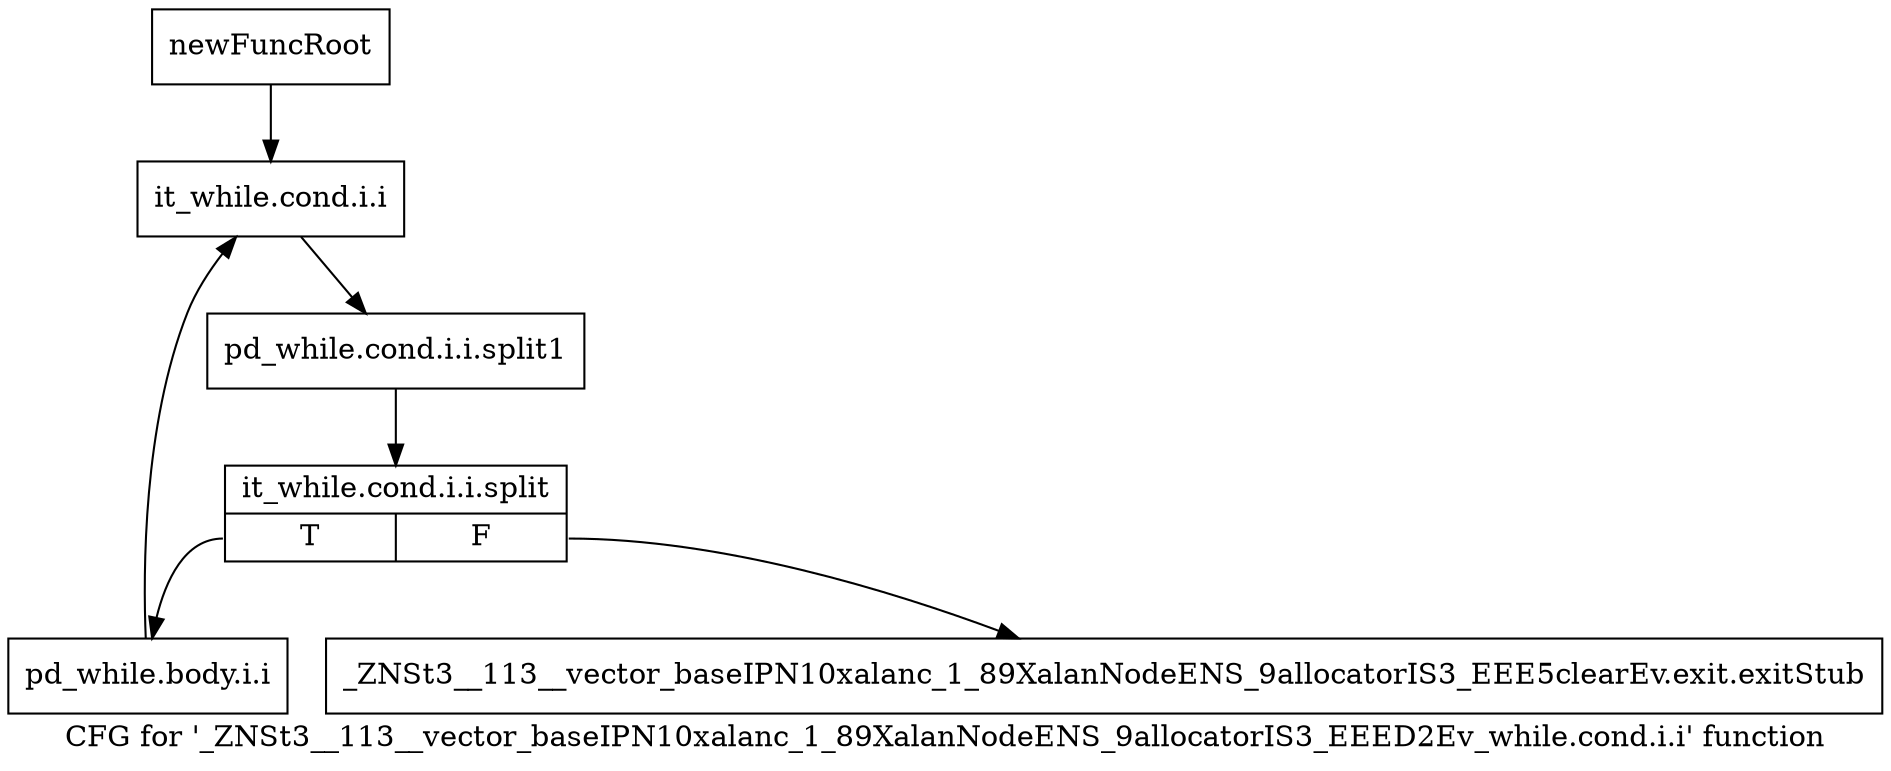 digraph "CFG for '_ZNSt3__113__vector_baseIPN10xalanc_1_89XalanNodeENS_9allocatorIS3_EEED2Ev_while.cond.i.i' function" {
	label="CFG for '_ZNSt3__113__vector_baseIPN10xalanc_1_89XalanNodeENS_9allocatorIS3_EEED2Ev_while.cond.i.i' function";

	Node0x9df5b10 [shape=record,label="{newFuncRoot}"];
	Node0x9df5b10 -> Node0x9df5bb0;
	Node0x9df5b60 [shape=record,label="{_ZNSt3__113__vector_baseIPN10xalanc_1_89XalanNodeENS_9allocatorIS3_EEE5clearEv.exit.exitStub}"];
	Node0x9df5bb0 [shape=record,label="{it_while.cond.i.i}"];
	Node0x9df5bb0 -> Node0xd01b890;
	Node0xd01b890 [shape=record,label="{pd_while.cond.i.i.split1}"];
	Node0xd01b890 -> Node0xd01fa60;
	Node0xd01fa60 [shape=record,label="{it_while.cond.i.i.split|{<s0>T|<s1>F}}"];
	Node0xd01fa60:s0 -> Node0x9df5c00;
	Node0xd01fa60:s1 -> Node0x9df5b60;
	Node0x9df5c00 [shape=record,label="{pd_while.body.i.i}"];
	Node0x9df5c00 -> Node0x9df5bb0;
}
